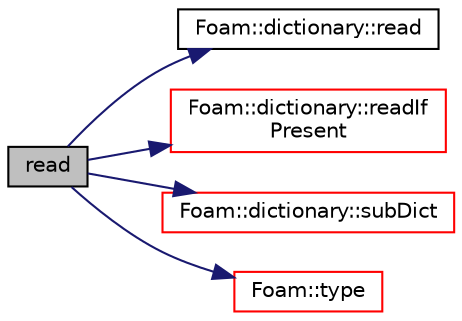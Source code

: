 digraph "read"
{
  bgcolor="transparent";
  edge [fontname="Helvetica",fontsize="10",labelfontname="Helvetica",labelfontsize="10"];
  node [fontname="Helvetica",fontsize="10",shape=record];
  rankdir="LR";
  Node68 [label="read",height=0.2,width=0.4,color="black", fillcolor="grey75", style="filled", fontcolor="black"];
  Node68 -> Node69 [color="midnightblue",fontsize="10",style="solid",fontname="Helvetica"];
  Node69 [label="Foam::dictionary::read",height=0.2,width=0.4,color="black",URL="$a27129.html#ab6e27a0a7953d55de8b58e77078d82b9",tooltip="Read dictionary from Istream. "];
  Node68 -> Node70 [color="midnightblue",fontsize="10",style="solid",fontname="Helvetica"];
  Node70 [label="Foam::dictionary::readIf\lPresent",height=0.2,width=0.4,color="red",URL="$a27129.html#ad4bd008e6ee208313f2c3a963ee1170d",tooltip="Find an entry if present, and assign to T. "];
  Node68 -> Node74 [color="midnightblue",fontsize="10",style="solid",fontname="Helvetica"];
  Node74 [label="Foam::dictionary::subDict",height=0.2,width=0.4,color="red",URL="$a27129.html#aaa26b5f2da6aff5a6a59af5407f1bf59",tooltip="Find and return a sub-dictionary. "];
  Node68 -> Node123 [color="midnightblue",fontsize="10",style="solid",fontname="Helvetica"];
  Node123 [label="Foam::type",height=0.2,width=0.4,color="red",URL="$a21851.html#aec48583af672626378f501eb9fc32cd1",tooltip="Return the file type: DIRECTORY or FILE. "];
}
